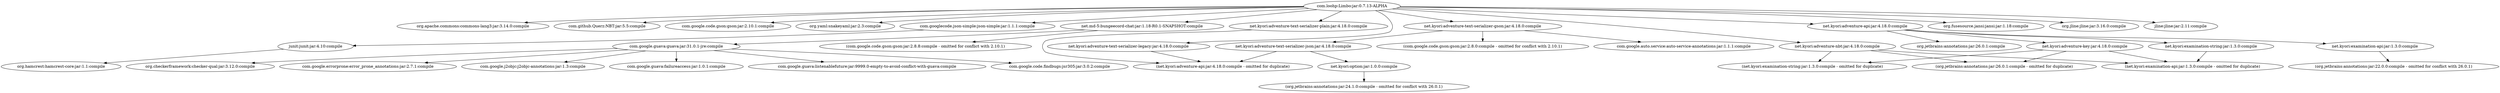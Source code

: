 digraph LOOHP__Limbo {
	"com.loohp:Limbo:jar:0.7.13-ALPHA" -> "org.apache.commons:commons-lang3:jar:3.14.0:compile" ; 
	"com.loohp:Limbo:jar:0.7.13-ALPHA" -> "com.github.Querz:NBT:jar:5.5:compile" ; 
	"com.loohp:Limbo:jar:0.7.13-ALPHA" -> "com.google.code.gson:gson:jar:2.10.1:compile" ; 
	"com.loohp:Limbo:jar:0.7.13-ALPHA" -> "org.yaml:snakeyaml:jar:2.3:compile" ; 
	"com.loohp:Limbo:jar:0.7.13-ALPHA" -> "com.googlecode.json-simple:json-simple:jar:1.1.1:compile" ; 
	"com.loohp:Limbo:jar:0.7.13-ALPHA" -> "net.md-5:bungeecord-chat:jar:1.18-R0.1-SNAPSHOT:compile" ; 
	"com.loohp:Limbo:jar:0.7.13-ALPHA" -> "net.kyori:adventure-text-serializer-gson:jar:4.18.0:compile" ; 
	"com.loohp:Limbo:jar:0.7.13-ALPHA" -> "net.kyori:adventure-text-serializer-legacy:jar:4.18.0:compile" ; 
	"com.loohp:Limbo:jar:0.7.13-ALPHA" -> "net.kyori:adventure-text-serializer-plain:jar:4.18.0:compile" ; 
	"com.loohp:Limbo:jar:0.7.13-ALPHA" -> "net.kyori:adventure-api:jar:4.18.0:compile" ; 
	"com.loohp:Limbo:jar:0.7.13-ALPHA" -> "net.kyori:adventure-nbt:jar:4.18.0:compile" ; 
	"com.loohp:Limbo:jar:0.7.13-ALPHA" -> "org.fusesource.jansi:jansi:jar:1.18:compile" ; 
	"com.loohp:Limbo:jar:0.7.13-ALPHA" -> "org.jline:jline:jar:3.16.0:compile" ; 
	"com.loohp:Limbo:jar:0.7.13-ALPHA" -> "jline:jline:jar:2.11:compile" ; 
	"com.googlecode.json-simple:json-simple:jar:1.1.1:compile" -> "junit:junit:jar:4.10:compile" ; 
	"junit:junit:jar:4.10:compile" -> "org.hamcrest:hamcrest-core:jar:1.1:compile" ; 
	"net.md-5:bungeecord-chat:jar:1.18-R0.1-SNAPSHOT:compile" -> "(com.google.code.gson:gson:jar:2.8.8:compile - omitted for conflict with 2.10.1)" ; 
	"net.md-5:bungeecord-chat:jar:1.18-R0.1-SNAPSHOT:compile" -> "com.google.guava:guava:jar:31.0.1-jre:compile" ; 
	"com.google.guava:guava:jar:31.0.1-jre:compile" -> "com.google.guava:failureaccess:jar:1.0.1:compile" ; 
	"com.google.guava:guava:jar:31.0.1-jre:compile" -> "com.google.guava:listenablefuture:jar:9999.0-empty-to-avoid-conflict-with-guava:compile" ; 
	"com.google.guava:guava:jar:31.0.1-jre:compile" -> "com.google.code.findbugs:jsr305:jar:3.0.2:compile" ; 
	"com.google.guava:guava:jar:31.0.1-jre:compile" -> "org.checkerframework:checker-qual:jar:3.12.0:compile" ; 
	"com.google.guava:guava:jar:31.0.1-jre:compile" -> "com.google.errorprone:error_prone_annotations:jar:2.7.1:compile" ; 
	"com.google.guava:guava:jar:31.0.1-jre:compile" -> "com.google.j2objc:j2objc-annotations:jar:1.3:compile" ; 
	"net.kyori:adventure-text-serializer-gson:jar:4.18.0:compile" -> "net.kyori:adventure-text-serializer-json:jar:4.18.0:compile" ; 
	"net.kyori:adventure-text-serializer-gson:jar:4.18.0:compile" -> "(com.google.code.gson:gson:jar:2.8.0:compile - omitted for conflict with 2.10.1)" ; 
	"net.kyori:adventure-text-serializer-gson:jar:4.18.0:compile" -> "com.google.auto.service:auto-service-annotations:jar:1.1.1:compile" ; 
	"net.kyori:adventure-text-serializer-json:jar:4.18.0:compile" -> "(net.kyori:adventure-api:jar:4.18.0:compile - omitted for duplicate)" ; 
	"net.kyori:adventure-text-serializer-json:jar:4.18.0:compile" -> "net.kyori:option:jar:1.0.0:compile" ; 
	"net.kyori:option:jar:1.0.0:compile" -> "(org.jetbrains:annotations:jar:24.1.0:compile - omitted for conflict with 26.0.1)" ; 
	"net.kyori:adventure-text-serializer-legacy:jar:4.18.0:compile" -> "(net.kyori:adventure-api:jar:4.18.0:compile - omitted for duplicate)" ; 
	"net.kyori:adventure-text-serializer-plain:jar:4.18.0:compile" -> "(net.kyori:adventure-api:jar:4.18.0:compile - omitted for duplicate)" ; 
	"net.kyori:adventure-api:jar:4.18.0:compile" -> "net.kyori:adventure-key:jar:4.18.0:compile" ; 
	"net.kyori:adventure-api:jar:4.18.0:compile" -> "net.kyori:examination-api:jar:1.3.0:compile" ; 
	"net.kyori:adventure-api:jar:4.18.0:compile" -> "net.kyori:examination-string:jar:1.3.0:compile" ; 
	"net.kyori:adventure-api:jar:4.18.0:compile" -> "org.jetbrains:annotations:jar:26.0.1:compile" ; 
	"net.kyori:adventure-key:jar:4.18.0:compile" -> "(net.kyori:examination-api:jar:1.3.0:compile - omitted for duplicate)" ; 
	"net.kyori:adventure-key:jar:4.18.0:compile" -> "(net.kyori:examination-string:jar:1.3.0:compile - omitted for duplicate)" ; 
	"net.kyori:adventure-key:jar:4.18.0:compile" -> "(org.jetbrains:annotations:jar:26.0.1:compile - omitted for duplicate)" ; 
	"net.kyori:examination-api:jar:1.3.0:compile" -> "(org.jetbrains:annotations:jar:22.0.0:compile - omitted for conflict with 26.0.1)" ; 
	"net.kyori:examination-string:jar:1.3.0:compile" -> "(net.kyori:examination-api:jar:1.3.0:compile - omitted for duplicate)" ; 
	"net.kyori:adventure-nbt:jar:4.18.0:compile" -> "(net.kyori:examination-api:jar:1.3.0:compile - omitted for duplicate)" ; 
	"net.kyori:adventure-nbt:jar:4.18.0:compile" -> "(net.kyori:examination-string:jar:1.3.0:compile - omitted for duplicate)" ; 
	"net.kyori:adventure-nbt:jar:4.18.0:compile" -> "(org.jetbrains:annotations:jar:26.0.1:compile - omitted for duplicate)" ; 
}
